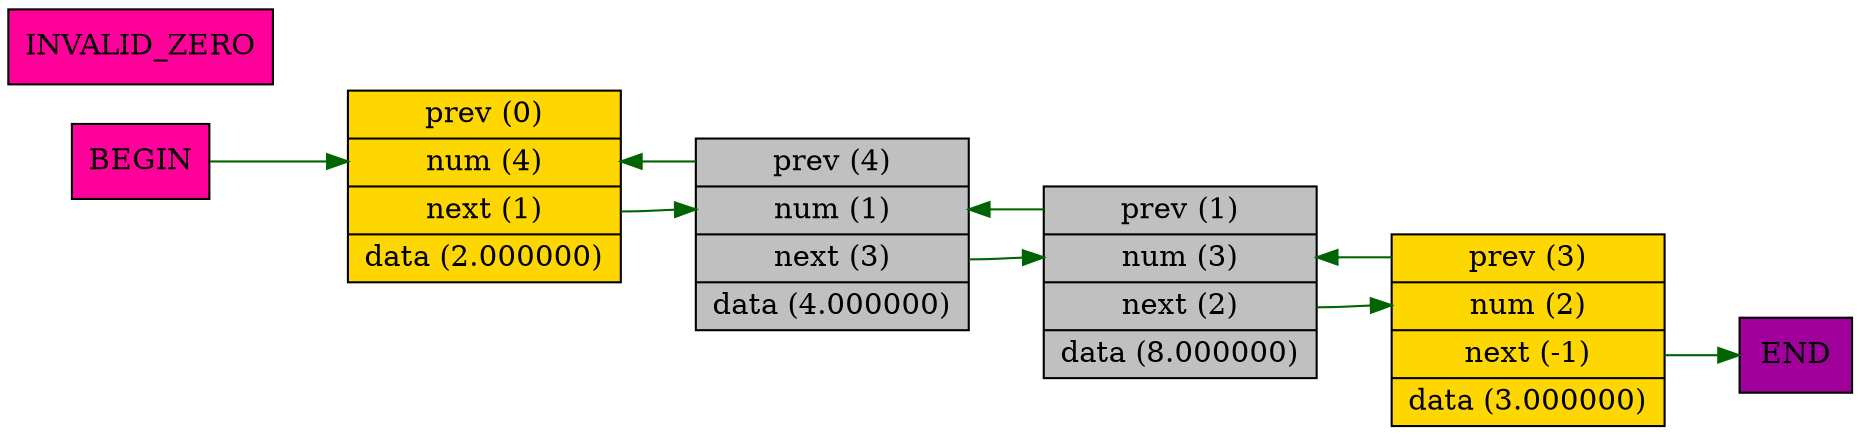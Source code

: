 digraph G{
edge [color = "darkgreen"];
rankdir = "LR";
node [shape = record];
node [color = "#000000", shape = record];
node0 [style = "filled", fillcolor = "#FF019A"];
node0 [label = "<f1> BEGIN"];
nodeend [style = "filled", fillcolor = "#9F019A"];
nodeend [label = "<f1> END"];
node [color = "#000000", shape = record];
nodeinvzero [style = "filled", fillcolor = "#FF019A"];
nodeinvzero [label = "<f1> INVALID_ZERO"];
node[color = "#000000", shape = record];
node1[ style = "filled", fillcolor = "grey"];
node1 [label="<f0> prev (4)|<f1> num (1)|<f2> next (3)|<f3> data (4.000000)"];
node1:f2 -> node3:f1;
node3:f0 -> node1:f1;
node[color = "#000000", shape = record];
node2[ style = "filled", fillcolor = "gold"];
node2 [label="<f0> prev (3)|<f1> num (2)|<f2> next (-1)|<f3> data (3.000000)"];
node2:f2 -> nodeend;
node[color = "#000000", shape = record];
node3[ style = "filled", fillcolor = "grey"];
node3 [label="<f0> prev (1)|<f1> num (3)|<f2> next (2)|<f3> data (8.000000)"];
node3:f2 -> node2:f1;
node2:f0 -> node3:f1;
node[color = "#000000", shape = record];
node4[ style = "filled", fillcolor = "gold"];
node4 [label="<f0> prev (0)|<f1> num (4)|<f2> next (1)|<f3> data (2.000000)"];
node4:f2 -> node1:f1;
node1:f0 -> node4:f1;
node0 -> node4:f1;

}